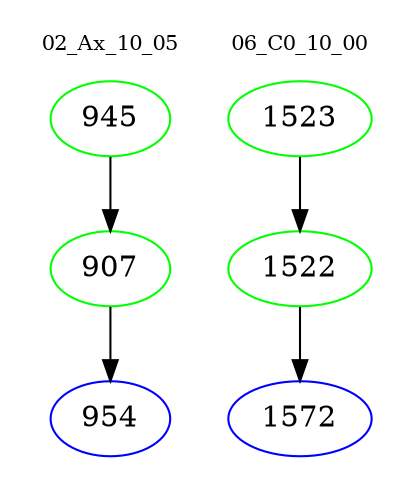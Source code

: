 digraph{
subgraph cluster_0 {
color = white
label = "02_Ax_10_05";
fontsize=10;
T0_945 [label="945", color="green"]
T0_945 -> T0_907 [color="black"]
T0_907 [label="907", color="green"]
T0_907 -> T0_954 [color="black"]
T0_954 [label="954", color="blue"]
}
subgraph cluster_1 {
color = white
label = "06_C0_10_00";
fontsize=10;
T1_1523 [label="1523", color="green"]
T1_1523 -> T1_1522 [color="black"]
T1_1522 [label="1522", color="green"]
T1_1522 -> T1_1572 [color="black"]
T1_1572 [label="1572", color="blue"]
}
}
